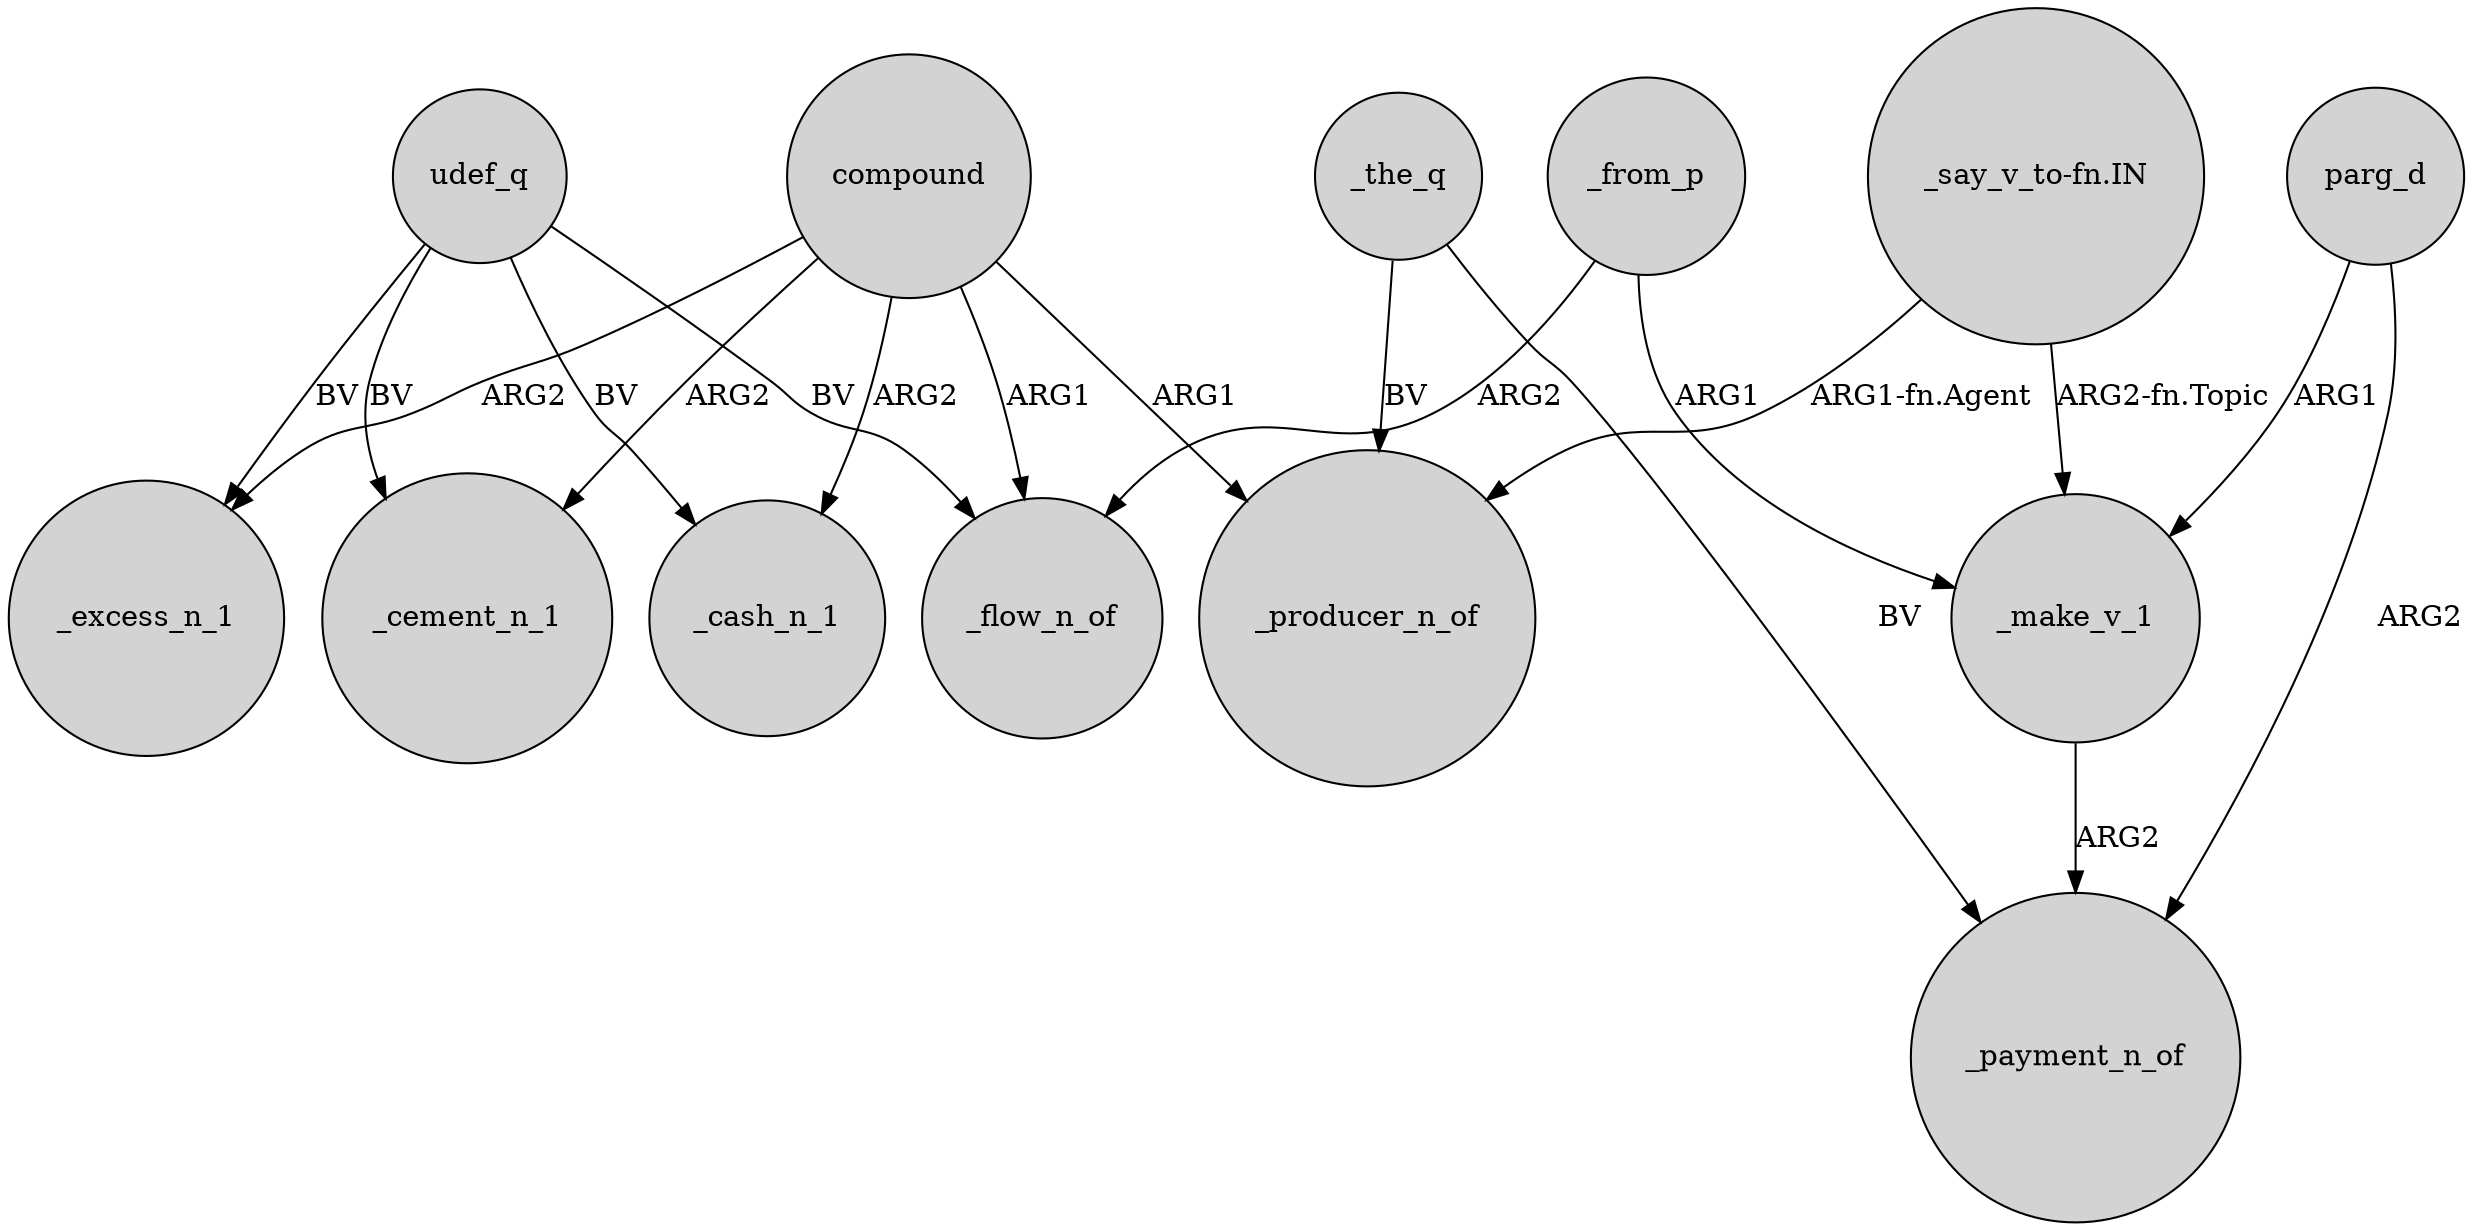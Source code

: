 digraph {
	node [shape=circle style=filled]
	compound -> _flow_n_of [label=ARG1]
	_the_q -> _producer_n_of [label=BV]
	udef_q -> _excess_n_1 [label=BV]
	_from_p -> _flow_n_of [label=ARG2]
	compound -> _producer_n_of [label=ARG1]
	parg_d -> _make_v_1 [label=ARG1]
	compound -> _excess_n_1 [label=ARG2]
	_from_p -> _make_v_1 [label=ARG1]
	compound -> _cash_n_1 [label=ARG2]
	"_say_v_to-fn.IN" -> _make_v_1 [label="ARG2-fn.Topic"]
	compound -> _cement_n_1 [label=ARG2]
	_make_v_1 -> _payment_n_of [label=ARG2]
	parg_d -> _payment_n_of [label=ARG2]
	udef_q -> _cash_n_1 [label=BV]
	udef_q -> _flow_n_of [label=BV]
	udef_q -> _cement_n_1 [label=BV]
	"_say_v_to-fn.IN" -> _producer_n_of [label="ARG1-fn.Agent"]
	_the_q -> _payment_n_of [label=BV]
}
